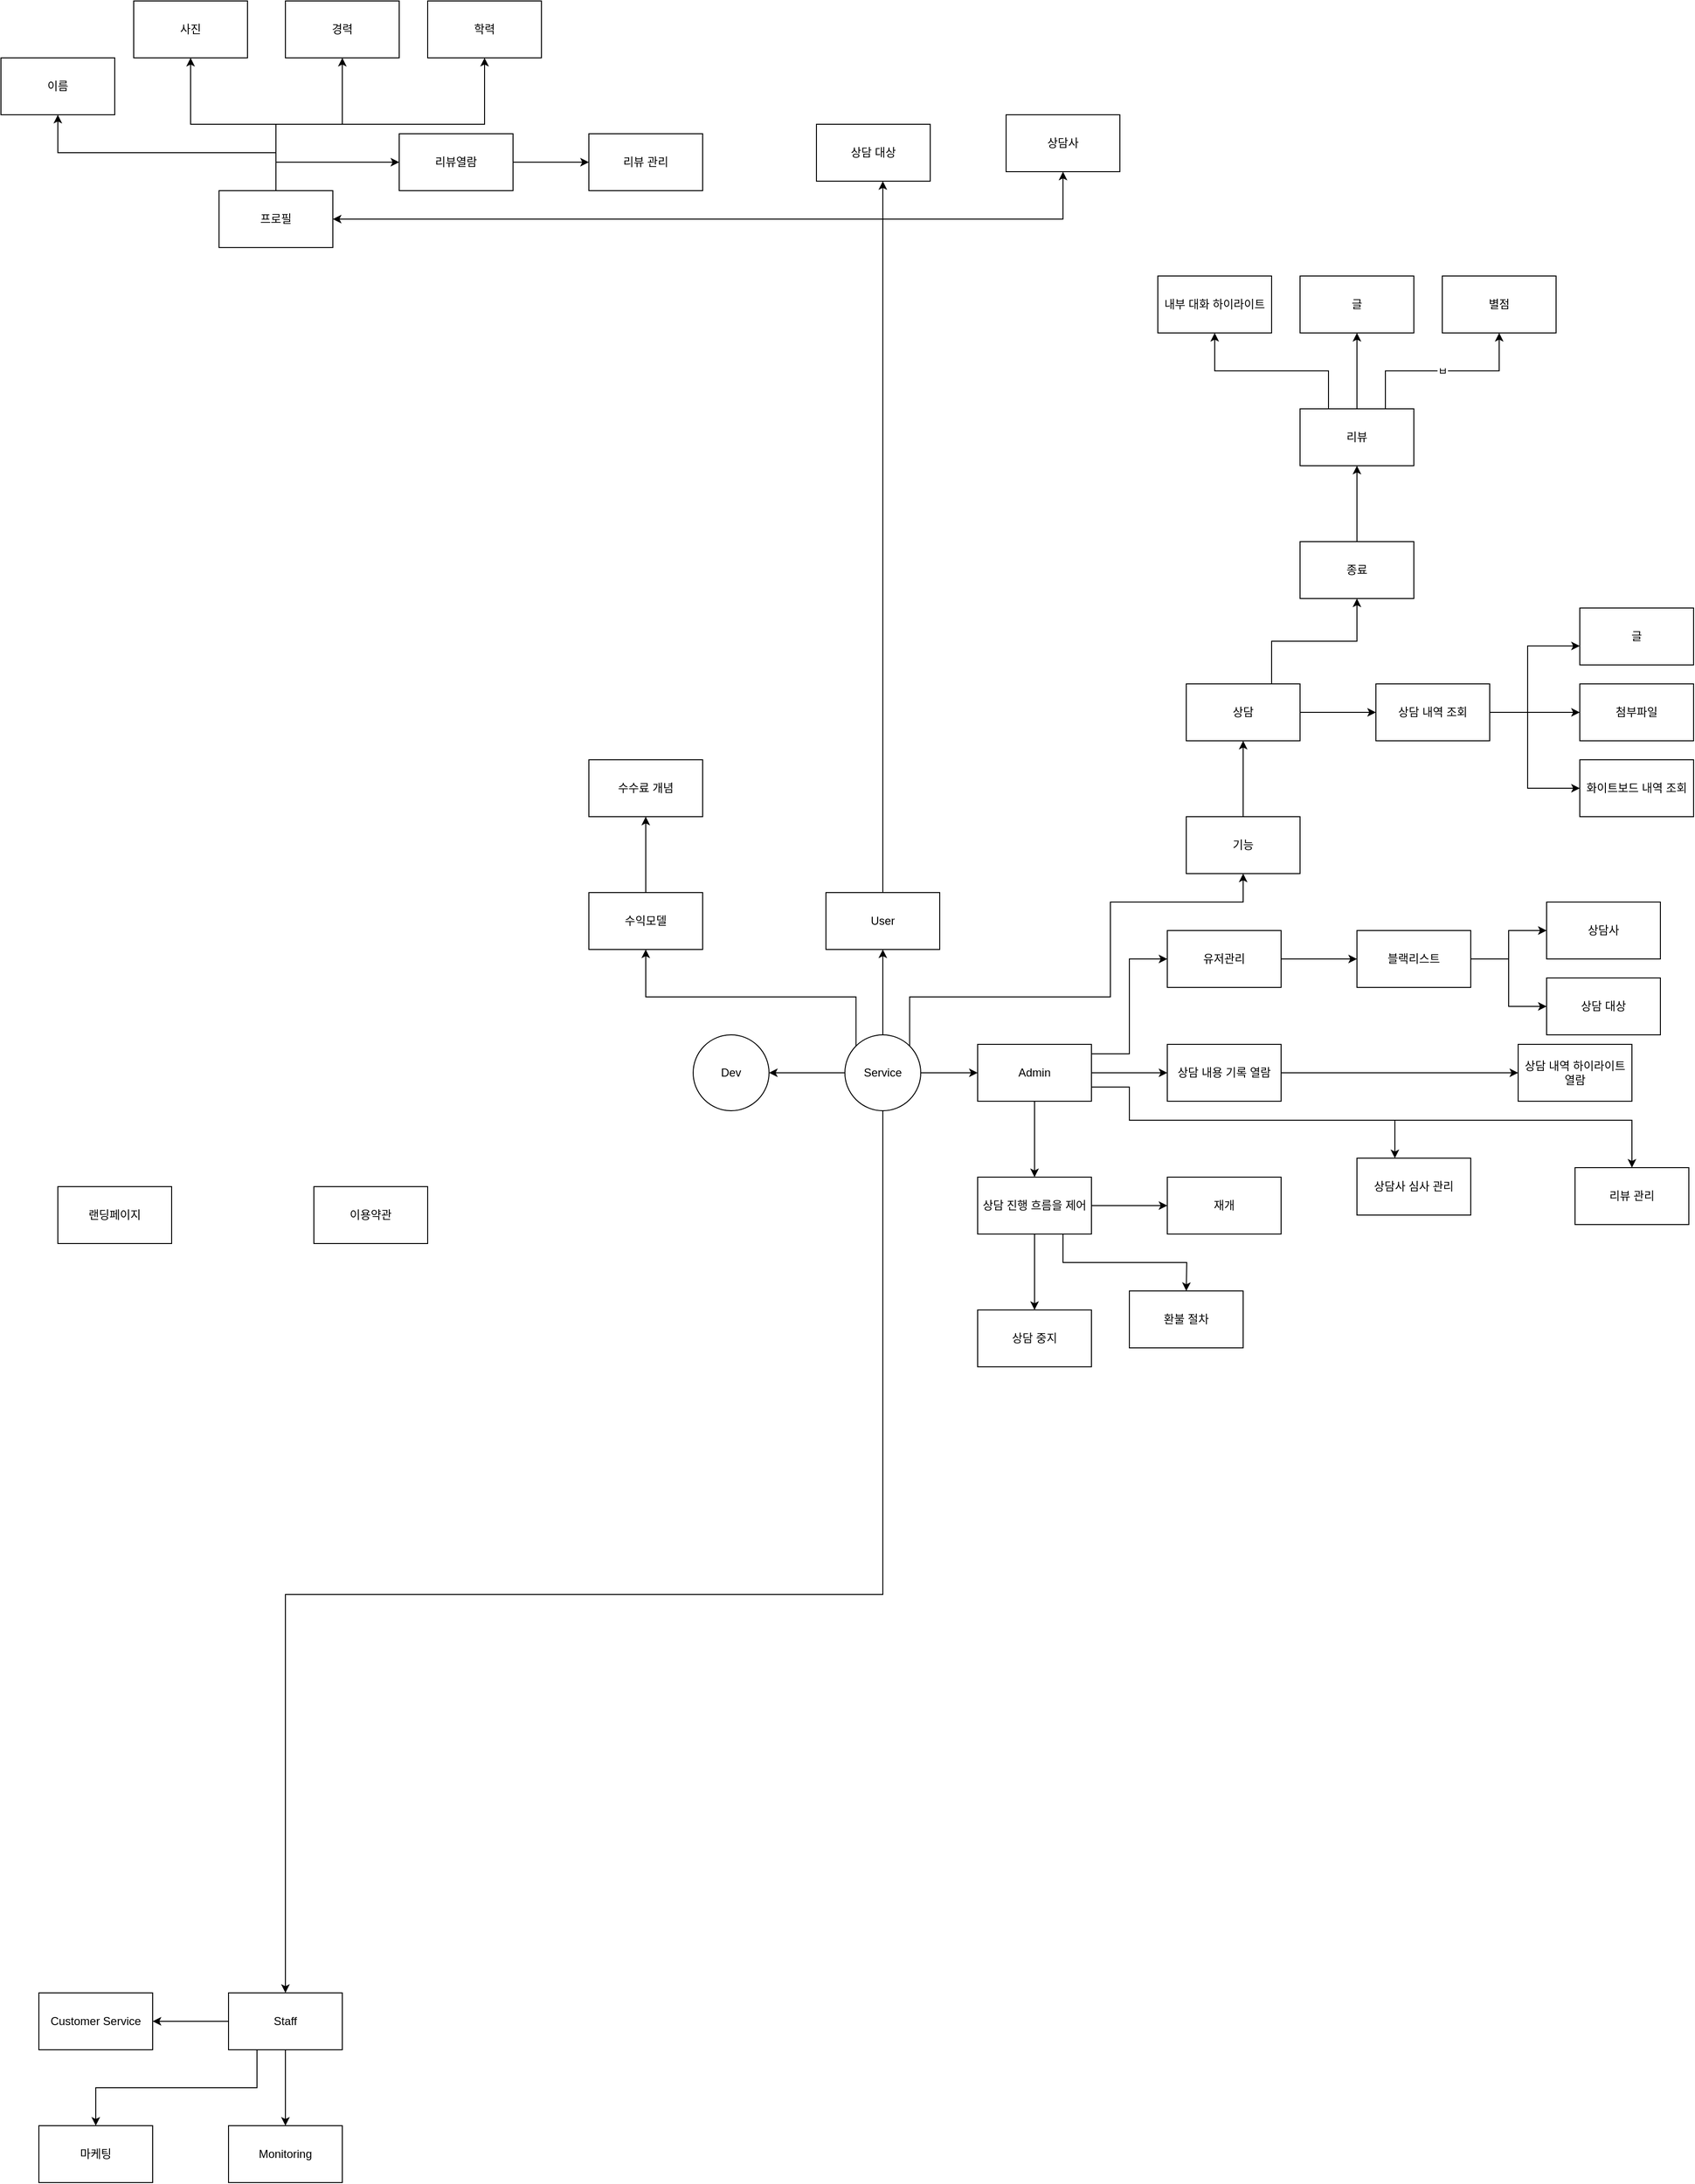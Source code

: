 <mxfile version="14.7.0"><diagram id="gY2x6GYkn3YDNob1-H_C" name="Page-1"><mxGraphModel dx="2916" dy="2285" grid="1" gridSize="10" guides="1" tooltips="1" connect="1" arrows="1" fold="1" page="1" pageScale="1" pageWidth="850" pageHeight="1100" math="0" shadow="0"><root><mxCell id="0"/><mxCell id="1" parent="0"/><mxCell id="l5swEWLhGB-vYoMEIGjs-3" value="" style="edgeStyle=orthogonalEdgeStyle;rounded=0;orthogonalLoop=1;jettySize=auto;html=1;" edge="1" parent="1" source="l5swEWLhGB-vYoMEIGjs-1" target="l5swEWLhGB-vYoMEIGjs-2"><mxGeometry relative="1" as="geometry"/></mxCell><mxCell id="l5swEWLhGB-vYoMEIGjs-5" value="" style="edgeStyle=orthogonalEdgeStyle;rounded=0;orthogonalLoop=1;jettySize=auto;html=1;" edge="1" parent="1" source="l5swEWLhGB-vYoMEIGjs-1" target="l5swEWLhGB-vYoMEIGjs-4"><mxGeometry relative="1" as="geometry"/></mxCell><mxCell id="l5swEWLhGB-vYoMEIGjs-7" value="" style="edgeStyle=orthogonalEdgeStyle;rounded=0;orthogonalLoop=1;jettySize=auto;html=1;" edge="1" parent="1" source="l5swEWLhGB-vYoMEIGjs-1" target="l5swEWLhGB-vYoMEIGjs-6"><mxGeometry relative="1" as="geometry"/></mxCell><mxCell id="l5swEWLhGB-vYoMEIGjs-9" value="" style="edgeStyle=orthogonalEdgeStyle;rounded=0;orthogonalLoop=1;jettySize=auto;html=1;" edge="1" parent="1" source="l5swEWLhGB-vYoMEIGjs-1" target="l5swEWLhGB-vYoMEIGjs-8"><mxGeometry relative="1" as="geometry"><Array as="points"><mxPoint x="420" y="1150"/></Array></mxGeometry></mxCell><mxCell id="l5swEWLhGB-vYoMEIGjs-23" style="edgeStyle=orthogonalEdgeStyle;rounded=0;orthogonalLoop=1;jettySize=auto;html=1;exitX=0;exitY=0;exitDx=0;exitDy=0;" edge="1" parent="1" source="l5swEWLhGB-vYoMEIGjs-1" target="l5swEWLhGB-vYoMEIGjs-22"><mxGeometry relative="1" as="geometry"><Array as="points"><mxPoint x="391" y="520"/><mxPoint x="170" y="520"/></Array></mxGeometry></mxCell><mxCell id="l5swEWLhGB-vYoMEIGjs-58" style="edgeStyle=orthogonalEdgeStyle;rounded=0;orthogonalLoop=1;jettySize=auto;html=1;exitX=1;exitY=0;exitDx=0;exitDy=0;" edge="1" parent="1" source="l5swEWLhGB-vYoMEIGjs-1" target="l5swEWLhGB-vYoMEIGjs-57"><mxGeometry relative="1" as="geometry"><Array as="points"><mxPoint x="449" y="520"/><mxPoint x="660" y="520"/><mxPoint x="660" y="420"/><mxPoint x="800" y="420"/></Array></mxGeometry></mxCell><mxCell id="l5swEWLhGB-vYoMEIGjs-1" value="Service" style="ellipse;whiteSpace=wrap;html=1;aspect=fixed;" vertex="1" parent="1"><mxGeometry x="380" y="560" width="80" height="80" as="geometry"/></mxCell><mxCell id="l5swEWLhGB-vYoMEIGjs-17" value="" style="edgeStyle=orthogonalEdgeStyle;rounded=0;orthogonalLoop=1;jettySize=auto;html=1;" edge="1" parent="1" source="l5swEWLhGB-vYoMEIGjs-2" target="l5swEWLhGB-vYoMEIGjs-16"><mxGeometry relative="1" as="geometry"><Array as="points"><mxPoint x="420" y="-180"/><mxPoint x="420" y="-180"/></Array></mxGeometry></mxCell><mxCell id="l5swEWLhGB-vYoMEIGjs-19" value="" style="edgeStyle=orthogonalEdgeStyle;rounded=0;orthogonalLoop=1;jettySize=auto;html=1;" edge="1" parent="1" source="l5swEWLhGB-vYoMEIGjs-2" target="l5swEWLhGB-vYoMEIGjs-18"><mxGeometry relative="1" as="geometry"><Array as="points"><mxPoint x="420" y="-300"/><mxPoint x="610" y="-300"/></Array></mxGeometry></mxCell><mxCell id="l5swEWLhGB-vYoMEIGjs-74" style="edgeStyle=orthogonalEdgeStyle;rounded=0;orthogonalLoop=1;jettySize=auto;html=1;exitX=0.25;exitY=0;exitDx=0;exitDy=0;" edge="1" parent="1" source="l5swEWLhGB-vYoMEIGjs-2" target="l5swEWLhGB-vYoMEIGjs-73"><mxGeometry relative="1" as="geometry"><Array as="points"><mxPoint x="420" y="410"/><mxPoint x="420" y="-300"/></Array></mxGeometry></mxCell><mxCell id="l5swEWLhGB-vYoMEIGjs-2" value="User" style="whiteSpace=wrap;html=1;" vertex="1" parent="1"><mxGeometry x="360" y="410" width="120" height="60" as="geometry"/></mxCell><mxCell id="l5swEWLhGB-vYoMEIGjs-4" value="Dev" style="ellipse;whiteSpace=wrap;html=1;aspect=fixed;" vertex="1" parent="1"><mxGeometry x="220" y="560" width="80" height="80" as="geometry"/></mxCell><mxCell id="l5swEWLhGB-vYoMEIGjs-27" value="" style="edgeStyle=orthogonalEdgeStyle;rounded=0;orthogonalLoop=1;jettySize=auto;html=1;" edge="1" parent="1" source="l5swEWLhGB-vYoMEIGjs-6" target="l5swEWLhGB-vYoMEIGjs-26"><mxGeometry relative="1" as="geometry"/></mxCell><mxCell id="l5swEWLhGB-vYoMEIGjs-29" value="" style="edgeStyle=orthogonalEdgeStyle;rounded=0;orthogonalLoop=1;jettySize=auto;html=1;" edge="1" parent="1" source="l5swEWLhGB-vYoMEIGjs-6" target="l5swEWLhGB-vYoMEIGjs-28"><mxGeometry relative="1" as="geometry"/></mxCell><mxCell id="l5swEWLhGB-vYoMEIGjs-37" value="" style="edgeStyle=orthogonalEdgeStyle;rounded=0;orthogonalLoop=1;jettySize=auto;html=1;" edge="1" parent="1" source="l5swEWLhGB-vYoMEIGjs-6" target="l5swEWLhGB-vYoMEIGjs-36"><mxGeometry relative="1" as="geometry"><Array as="points"><mxPoint x="680" y="580"/><mxPoint x="680" y="480"/></Array></mxGeometry></mxCell><mxCell id="l5swEWLhGB-vYoMEIGjs-44" style="edgeStyle=orthogonalEdgeStyle;rounded=0;orthogonalLoop=1;jettySize=auto;html=1;exitX=1;exitY=0.75;exitDx=0;exitDy=0;" edge="1" parent="1" source="l5swEWLhGB-vYoMEIGjs-6" target="l5swEWLhGB-vYoMEIGjs-46"><mxGeometry relative="1" as="geometry"><mxPoint x="960" y="700" as="targetPoint"/><Array as="points"><mxPoint x="680" y="615"/><mxPoint x="680" y="650"/><mxPoint x="960" y="650"/></Array></mxGeometry></mxCell><mxCell id="l5swEWLhGB-vYoMEIGjs-91" style="edgeStyle=orthogonalEdgeStyle;rounded=0;orthogonalLoop=1;jettySize=auto;html=1;exitX=1;exitY=0.75;exitDx=0;exitDy=0;" edge="1" parent="1" source="l5swEWLhGB-vYoMEIGjs-6" target="l5swEWLhGB-vYoMEIGjs-90"><mxGeometry relative="1" as="geometry"><Array as="points"><mxPoint x="680" y="615"/><mxPoint x="680" y="650"/><mxPoint x="1210" y="650"/></Array></mxGeometry></mxCell><mxCell id="l5swEWLhGB-vYoMEIGjs-6" value="Admin" style="whiteSpace=wrap;html=1;" vertex="1" parent="1"><mxGeometry x="520" y="570" width="120" height="60" as="geometry"/></mxCell><mxCell id="l5swEWLhGB-vYoMEIGjs-11" value="" style="edgeStyle=orthogonalEdgeStyle;rounded=0;orthogonalLoop=1;jettySize=auto;html=1;" edge="1" parent="1" source="l5swEWLhGB-vYoMEIGjs-8" target="l5swEWLhGB-vYoMEIGjs-10"><mxGeometry relative="1" as="geometry"/></mxCell><mxCell id="l5swEWLhGB-vYoMEIGjs-13" value="" style="edgeStyle=orthogonalEdgeStyle;rounded=0;orthogonalLoop=1;jettySize=auto;html=1;" edge="1" parent="1" source="l5swEWLhGB-vYoMEIGjs-8" target="l5swEWLhGB-vYoMEIGjs-12"><mxGeometry relative="1" as="geometry"/></mxCell><mxCell id="l5swEWLhGB-vYoMEIGjs-50" style="edgeStyle=orthogonalEdgeStyle;rounded=0;orthogonalLoop=1;jettySize=auto;html=1;exitX=0.25;exitY=1;exitDx=0;exitDy=0;" edge="1" parent="1" source="l5swEWLhGB-vYoMEIGjs-8" target="l5swEWLhGB-vYoMEIGjs-49"><mxGeometry relative="1" as="geometry"/></mxCell><mxCell id="l5swEWLhGB-vYoMEIGjs-8" value="Staff" style="whiteSpace=wrap;html=1;" vertex="1" parent="1"><mxGeometry x="-270" y="1570" width="120" height="60" as="geometry"/></mxCell><mxCell id="l5swEWLhGB-vYoMEIGjs-10" value="Monitoring" style="whiteSpace=wrap;html=1;" vertex="1" parent="1"><mxGeometry x="-270" y="1710" width="120" height="60" as="geometry"/></mxCell><mxCell id="l5swEWLhGB-vYoMEIGjs-12" value="Customer Service" style="whiteSpace=wrap;html=1;" vertex="1" parent="1"><mxGeometry x="-470" y="1570" width="120" height="60" as="geometry"/></mxCell><mxCell id="l5swEWLhGB-vYoMEIGjs-16" value="상담 대상" style="whiteSpace=wrap;html=1;" vertex="1" parent="1"><mxGeometry x="350" y="-400" width="120" height="60" as="geometry"/></mxCell><mxCell id="l5swEWLhGB-vYoMEIGjs-18" value="상담사" style="whiteSpace=wrap;html=1;" vertex="1" parent="1"><mxGeometry x="550" y="-410" width="120" height="60" as="geometry"/></mxCell><mxCell id="l5swEWLhGB-vYoMEIGjs-25" value="" style="edgeStyle=orthogonalEdgeStyle;rounded=0;orthogonalLoop=1;jettySize=auto;html=1;" edge="1" parent="1" source="l5swEWLhGB-vYoMEIGjs-22" target="l5swEWLhGB-vYoMEIGjs-24"><mxGeometry relative="1" as="geometry"/></mxCell><mxCell id="l5swEWLhGB-vYoMEIGjs-22" value="수익모델" style="whiteSpace=wrap;html=1;" vertex="1" parent="1"><mxGeometry x="110" y="410" width="120" height="60" as="geometry"/></mxCell><mxCell id="l5swEWLhGB-vYoMEIGjs-24" value="수수료 개념" style="whiteSpace=wrap;html=1;" vertex="1" parent="1"><mxGeometry x="110" y="270" width="120" height="60" as="geometry"/></mxCell><mxCell id="l5swEWLhGB-vYoMEIGjs-72" value="" style="edgeStyle=orthogonalEdgeStyle;rounded=0;orthogonalLoop=1;jettySize=auto;html=1;" edge="1" parent="1" source="l5swEWLhGB-vYoMEIGjs-26" target="l5swEWLhGB-vYoMEIGjs-71"><mxGeometry relative="1" as="geometry"/></mxCell><mxCell id="l5swEWLhGB-vYoMEIGjs-26" value="상담 내용 기록 열람" style="whiteSpace=wrap;html=1;" vertex="1" parent="1"><mxGeometry x="720" y="570" width="120" height="60" as="geometry"/></mxCell><mxCell id="l5swEWLhGB-vYoMEIGjs-31" value="" style="edgeStyle=orthogonalEdgeStyle;rounded=0;orthogonalLoop=1;jettySize=auto;html=1;" edge="1" parent="1" source="l5swEWLhGB-vYoMEIGjs-28" target="l5swEWLhGB-vYoMEIGjs-30"><mxGeometry relative="1" as="geometry"/></mxCell><mxCell id="l5swEWLhGB-vYoMEIGjs-33" value="" style="edgeStyle=orthogonalEdgeStyle;rounded=0;orthogonalLoop=1;jettySize=auto;html=1;" edge="1" parent="1" source="l5swEWLhGB-vYoMEIGjs-28" target="l5swEWLhGB-vYoMEIGjs-32"><mxGeometry relative="1" as="geometry"/></mxCell><mxCell id="l5swEWLhGB-vYoMEIGjs-34" style="edgeStyle=orthogonalEdgeStyle;rounded=0;orthogonalLoop=1;jettySize=auto;html=1;exitX=0.75;exitY=1;exitDx=0;exitDy=0;" edge="1" parent="1" source="l5swEWLhGB-vYoMEIGjs-28"><mxGeometry relative="1" as="geometry"><mxPoint x="740" y="830" as="targetPoint"/></mxGeometry></mxCell><mxCell id="l5swEWLhGB-vYoMEIGjs-28" value="상담 진행 흐름을 제어" style="whiteSpace=wrap;html=1;" vertex="1" parent="1"><mxGeometry x="520" y="710" width="120" height="60" as="geometry"/></mxCell><mxCell id="l5swEWLhGB-vYoMEIGjs-30" value="상담 중지" style="whiteSpace=wrap;html=1;" vertex="1" parent="1"><mxGeometry x="520" y="850" width="120" height="60" as="geometry"/></mxCell><mxCell id="l5swEWLhGB-vYoMEIGjs-32" value="재개" style="whiteSpace=wrap;html=1;" vertex="1" parent="1"><mxGeometry x="720" y="710" width="120" height="60" as="geometry"/></mxCell><mxCell id="l5swEWLhGB-vYoMEIGjs-35" value="환불 절차" style="whiteSpace=wrap;html=1;" vertex="1" parent="1"><mxGeometry x="680" y="830" width="120" height="60" as="geometry"/></mxCell><mxCell id="l5swEWLhGB-vYoMEIGjs-39" value="" style="edgeStyle=orthogonalEdgeStyle;rounded=0;orthogonalLoop=1;jettySize=auto;html=1;" edge="1" parent="1" source="l5swEWLhGB-vYoMEIGjs-36" target="l5swEWLhGB-vYoMEIGjs-38"><mxGeometry relative="1" as="geometry"/></mxCell><mxCell id="l5swEWLhGB-vYoMEIGjs-36" value="유저관리" style="whiteSpace=wrap;html=1;" vertex="1" parent="1"><mxGeometry x="720" y="450" width="120" height="60" as="geometry"/></mxCell><mxCell id="l5swEWLhGB-vYoMEIGjs-41" value="" style="edgeStyle=orthogonalEdgeStyle;rounded=0;orthogonalLoop=1;jettySize=auto;html=1;" edge="1" parent="1" source="l5swEWLhGB-vYoMEIGjs-38" target="l5swEWLhGB-vYoMEIGjs-40"><mxGeometry relative="1" as="geometry"/></mxCell><mxCell id="l5swEWLhGB-vYoMEIGjs-43" style="edgeStyle=orthogonalEdgeStyle;rounded=0;orthogonalLoop=1;jettySize=auto;html=1;exitX=1;exitY=0.5;exitDx=0;exitDy=0;" edge="1" parent="1" source="l5swEWLhGB-vYoMEIGjs-38" target="l5swEWLhGB-vYoMEIGjs-42"><mxGeometry relative="1" as="geometry"/></mxCell><mxCell id="l5swEWLhGB-vYoMEIGjs-38" value="블랙리스트" style="whiteSpace=wrap;html=1;" vertex="1" parent="1"><mxGeometry x="920" y="450" width="120" height="60" as="geometry"/></mxCell><mxCell id="l5swEWLhGB-vYoMEIGjs-40" value="상담사" style="whiteSpace=wrap;html=1;" vertex="1" parent="1"><mxGeometry x="1120" y="420" width="120" height="60" as="geometry"/></mxCell><mxCell id="l5swEWLhGB-vYoMEIGjs-42" value="상담 대상" style="whiteSpace=wrap;html=1;" vertex="1" parent="1"><mxGeometry x="1120" y="500" width="120" height="60" as="geometry"/></mxCell><mxCell id="l5swEWLhGB-vYoMEIGjs-46" value="상담사 심사 관리" style="whiteSpace=wrap;html=1;" vertex="1" parent="1"><mxGeometry x="920" y="690" width="120" height="60" as="geometry"/></mxCell><mxCell id="l5swEWLhGB-vYoMEIGjs-47" value="&amp;nbsp; &amp;nbsp; &amp;nbsp; &amp;nbsp;&amp;nbsp;" style="text;html=1;align=center;verticalAlign=middle;resizable=0;points=[];autosize=1;strokeColor=none;" vertex="1" parent="1"><mxGeometry x="620" y="660" width="40" height="20" as="geometry"/></mxCell><mxCell id="l5swEWLhGB-vYoMEIGjs-48" value="이용약관" style="whiteSpace=wrap;html=1;" vertex="1" parent="1"><mxGeometry x="-180" y="720" width="120" height="60" as="geometry"/></mxCell><mxCell id="l5swEWLhGB-vYoMEIGjs-49" value="마케팅" style="whiteSpace=wrap;html=1;" vertex="1" parent="1"><mxGeometry x="-470" y="1710" width="120" height="60" as="geometry"/></mxCell><mxCell id="l5swEWLhGB-vYoMEIGjs-51" value="랜딩페이지" style="whiteSpace=wrap;html=1;" vertex="1" parent="1"><mxGeometry x="-450" y="720" width="120" height="60" as="geometry"/></mxCell><mxCell id="l5swEWLhGB-vYoMEIGjs-60" value="" style="edgeStyle=orthogonalEdgeStyle;rounded=0;orthogonalLoop=1;jettySize=auto;html=1;" edge="1" parent="1" source="l5swEWLhGB-vYoMEIGjs-57" target="l5swEWLhGB-vYoMEIGjs-59"><mxGeometry relative="1" as="geometry"/></mxCell><mxCell id="l5swEWLhGB-vYoMEIGjs-57" value="기능" style="whiteSpace=wrap;html=1;" vertex="1" parent="1"><mxGeometry x="740" y="330" width="120" height="60" as="geometry"/></mxCell><mxCell id="l5swEWLhGB-vYoMEIGjs-61" style="edgeStyle=orthogonalEdgeStyle;rounded=0;orthogonalLoop=1;jettySize=auto;html=1;exitX=0.75;exitY=0;exitDx=0;exitDy=0;" edge="1" parent="1" source="l5swEWLhGB-vYoMEIGjs-59" target="l5swEWLhGB-vYoMEIGjs-62"><mxGeometry relative="1" as="geometry"><mxPoint x="910" y="100.0" as="targetPoint"/></mxGeometry></mxCell><mxCell id="l5swEWLhGB-vYoMEIGjs-93" value="" style="edgeStyle=orthogonalEdgeStyle;rounded=0;orthogonalLoop=1;jettySize=auto;html=1;" edge="1" parent="1" source="l5swEWLhGB-vYoMEIGjs-59" target="l5swEWLhGB-vYoMEIGjs-92"><mxGeometry relative="1" as="geometry"/></mxCell><mxCell id="l5swEWLhGB-vYoMEIGjs-59" value="상담" style="whiteSpace=wrap;html=1;" vertex="1" parent="1"><mxGeometry x="740" y="190" width="120" height="60" as="geometry"/></mxCell><mxCell id="l5swEWLhGB-vYoMEIGjs-64" value="" style="edgeStyle=orthogonalEdgeStyle;rounded=0;orthogonalLoop=1;jettySize=auto;html=1;" edge="1" parent="1" source="l5swEWLhGB-vYoMEIGjs-62" target="l5swEWLhGB-vYoMEIGjs-63"><mxGeometry relative="1" as="geometry"/></mxCell><mxCell id="l5swEWLhGB-vYoMEIGjs-62" value="종료" style="whiteSpace=wrap;html=1;" vertex="1" parent="1"><mxGeometry x="860" y="40" width="120" height="60" as="geometry"/></mxCell><mxCell id="l5swEWLhGB-vYoMEIGjs-66" value="" style="edgeStyle=orthogonalEdgeStyle;rounded=0;orthogonalLoop=1;jettySize=auto;html=1;" edge="1" parent="1" source="l5swEWLhGB-vYoMEIGjs-63" target="l5swEWLhGB-vYoMEIGjs-65"><mxGeometry relative="1" as="geometry"/></mxCell><mxCell id="l5swEWLhGB-vYoMEIGjs-67" value="ㅂ" style="edgeStyle=orthogonalEdgeStyle;rounded=0;orthogonalLoop=1;jettySize=auto;html=1;exitX=0.75;exitY=0;exitDx=0;exitDy=0;" edge="1" parent="1" source="l5swEWLhGB-vYoMEIGjs-63" target="l5swEWLhGB-vYoMEIGjs-68"><mxGeometry relative="1" as="geometry"><mxPoint x="1070" y="-170.0" as="targetPoint"/></mxGeometry></mxCell><mxCell id="l5swEWLhGB-vYoMEIGjs-70" style="edgeStyle=orthogonalEdgeStyle;rounded=0;orthogonalLoop=1;jettySize=auto;html=1;exitX=0.25;exitY=0;exitDx=0;exitDy=0;" edge="1" parent="1" source="l5swEWLhGB-vYoMEIGjs-63" target="l5swEWLhGB-vYoMEIGjs-69"><mxGeometry relative="1" as="geometry"/></mxCell><mxCell id="l5swEWLhGB-vYoMEIGjs-63" value="리뷰" style="whiteSpace=wrap;html=1;" vertex="1" parent="1"><mxGeometry x="860" y="-100" width="120" height="60" as="geometry"/></mxCell><mxCell id="l5swEWLhGB-vYoMEIGjs-65" value="글" style="whiteSpace=wrap;html=1;" vertex="1" parent="1"><mxGeometry x="860" y="-240" width="120" height="60" as="geometry"/></mxCell><mxCell id="l5swEWLhGB-vYoMEIGjs-68" value="별점" style="whiteSpace=wrap;html=1;" vertex="1" parent="1"><mxGeometry x="1010" y="-240" width="120" height="60" as="geometry"/></mxCell><mxCell id="l5swEWLhGB-vYoMEIGjs-69" value="내부 대화 하이라이트" style="whiteSpace=wrap;html=1;" vertex="1" parent="1"><mxGeometry x="710" y="-240" width="120" height="60" as="geometry"/></mxCell><mxCell id="l5swEWLhGB-vYoMEIGjs-71" value="상담 내역 하이라이트 열람" style="whiteSpace=wrap;html=1;" vertex="1" parent="1"><mxGeometry x="1090" y="570" width="120" height="60" as="geometry"/></mxCell><mxCell id="l5swEWLhGB-vYoMEIGjs-82" style="edgeStyle=orthogonalEdgeStyle;rounded=0;orthogonalLoop=1;jettySize=auto;html=1;exitX=0.5;exitY=0;exitDx=0;exitDy=0;" edge="1" parent="1" source="l5swEWLhGB-vYoMEIGjs-73" target="l5swEWLhGB-vYoMEIGjs-77"><mxGeometry relative="1" as="geometry"/></mxCell><mxCell id="l5swEWLhGB-vYoMEIGjs-83" style="edgeStyle=orthogonalEdgeStyle;rounded=0;orthogonalLoop=1;jettySize=auto;html=1;exitX=0.5;exitY=0;exitDx=0;exitDy=0;" edge="1" parent="1" source="l5swEWLhGB-vYoMEIGjs-73" target="l5swEWLhGB-vYoMEIGjs-78"><mxGeometry relative="1" as="geometry"/></mxCell><mxCell id="l5swEWLhGB-vYoMEIGjs-84" style="edgeStyle=orthogonalEdgeStyle;rounded=0;orthogonalLoop=1;jettySize=auto;html=1;exitX=0.5;exitY=0;exitDx=0;exitDy=0;" edge="1" parent="1" source="l5swEWLhGB-vYoMEIGjs-73" target="l5swEWLhGB-vYoMEIGjs-79"><mxGeometry relative="1" as="geometry"/></mxCell><mxCell id="l5swEWLhGB-vYoMEIGjs-85" style="edgeStyle=orthogonalEdgeStyle;rounded=0;orthogonalLoop=1;jettySize=auto;html=1;exitX=0.5;exitY=0;exitDx=0;exitDy=0;" edge="1" parent="1" source="l5swEWLhGB-vYoMEIGjs-73" target="l5swEWLhGB-vYoMEIGjs-80"><mxGeometry relative="1" as="geometry"/></mxCell><mxCell id="l5swEWLhGB-vYoMEIGjs-87" style="edgeStyle=orthogonalEdgeStyle;rounded=0;orthogonalLoop=1;jettySize=auto;html=1;exitX=0.5;exitY=0;exitDx=0;exitDy=0;" edge="1" parent="1" source="l5swEWLhGB-vYoMEIGjs-73" target="l5swEWLhGB-vYoMEIGjs-86"><mxGeometry relative="1" as="geometry"/></mxCell><mxCell id="l5swEWLhGB-vYoMEIGjs-73" value="프로필" style="whiteSpace=wrap;html=1;" vertex="1" parent="1"><mxGeometry x="-280" y="-330" width="120" height="60" as="geometry"/></mxCell><mxCell id="l5swEWLhGB-vYoMEIGjs-77" value="이름" style="whiteSpace=wrap;html=1;" vertex="1" parent="1"><mxGeometry x="-510" y="-470" width="120" height="60" as="geometry"/></mxCell><mxCell id="l5swEWLhGB-vYoMEIGjs-78" value="사진" style="whiteSpace=wrap;html=1;" vertex="1" parent="1"><mxGeometry x="-370" y="-530" width="120" height="60" as="geometry"/></mxCell><mxCell id="l5swEWLhGB-vYoMEIGjs-79" value="경력" style="whiteSpace=wrap;html=1;" vertex="1" parent="1"><mxGeometry x="-210" y="-530" width="120" height="60" as="geometry"/></mxCell><mxCell id="l5swEWLhGB-vYoMEIGjs-80" value="학력" style="whiteSpace=wrap;html=1;" vertex="1" parent="1"><mxGeometry x="-60" y="-530" width="120" height="60" as="geometry"/></mxCell><mxCell id="l5swEWLhGB-vYoMEIGjs-89" value="" style="edgeStyle=orthogonalEdgeStyle;rounded=0;orthogonalLoop=1;jettySize=auto;html=1;" edge="1" parent="1" source="l5swEWLhGB-vYoMEIGjs-86" target="l5swEWLhGB-vYoMEIGjs-88"><mxGeometry relative="1" as="geometry"/></mxCell><mxCell id="l5swEWLhGB-vYoMEIGjs-86" value="리뷰열람" style="whiteSpace=wrap;html=1;" vertex="1" parent="1"><mxGeometry x="-90" y="-390" width="120" height="60" as="geometry"/></mxCell><mxCell id="l5swEWLhGB-vYoMEIGjs-88" value="리뷰 관리" style="whiteSpace=wrap;html=1;" vertex="1" parent="1"><mxGeometry x="110" y="-390" width="120" height="60" as="geometry"/></mxCell><mxCell id="l5swEWLhGB-vYoMEIGjs-90" value="리뷰 관리" style="whiteSpace=wrap;html=1;" vertex="1" parent="1"><mxGeometry x="1150" y="700" width="120" height="60" as="geometry"/></mxCell><mxCell id="l5swEWLhGB-vYoMEIGjs-95" style="edgeStyle=orthogonalEdgeStyle;rounded=0;orthogonalLoop=1;jettySize=auto;html=1;exitX=1;exitY=0.5;exitDx=0;exitDy=0;" edge="1" parent="1" source="l5swEWLhGB-vYoMEIGjs-92" target="l5swEWLhGB-vYoMEIGjs-94"><mxGeometry relative="1" as="geometry"><Array as="points"><mxPoint x="1100" y="220"/><mxPoint x="1100" y="300"/></Array></mxGeometry></mxCell><mxCell id="l5swEWLhGB-vYoMEIGjs-98" style="edgeStyle=orthogonalEdgeStyle;rounded=0;orthogonalLoop=1;jettySize=auto;html=1;exitX=1;exitY=0.5;exitDx=0;exitDy=0;" edge="1" parent="1" source="l5swEWLhGB-vYoMEIGjs-92" target="l5swEWLhGB-vYoMEIGjs-97"><mxGeometry relative="1" as="geometry"/></mxCell><mxCell id="l5swEWLhGB-vYoMEIGjs-99" style="edgeStyle=orthogonalEdgeStyle;rounded=0;orthogonalLoop=1;jettySize=auto;html=1;exitX=1;exitY=0.5;exitDx=0;exitDy=0;" edge="1" parent="1" source="l5swEWLhGB-vYoMEIGjs-92" target="l5swEWLhGB-vYoMEIGjs-96"><mxGeometry relative="1" as="geometry"><Array as="points"><mxPoint x="1100" y="220"/><mxPoint x="1100" y="150"/></Array></mxGeometry></mxCell><mxCell id="l5swEWLhGB-vYoMEIGjs-92" value="상담 내역 조회" style="whiteSpace=wrap;html=1;" vertex="1" parent="1"><mxGeometry x="940" y="190" width="120" height="60" as="geometry"/></mxCell><mxCell id="l5swEWLhGB-vYoMEIGjs-94" value="화이트보드 내역 조회" style="whiteSpace=wrap;html=1;" vertex="1" parent="1"><mxGeometry x="1155" y="270" width="120" height="60" as="geometry"/></mxCell><mxCell id="l5swEWLhGB-vYoMEIGjs-96" value="글" style="whiteSpace=wrap;html=1;" vertex="1" parent="1"><mxGeometry x="1155" y="110" width="120" height="60" as="geometry"/></mxCell><mxCell id="l5swEWLhGB-vYoMEIGjs-97" value="첨부파일" style="whiteSpace=wrap;html=1;" vertex="1" parent="1"><mxGeometry x="1155" y="190" width="120" height="60" as="geometry"/></mxCell></root></mxGraphModel></diagram></mxfile>